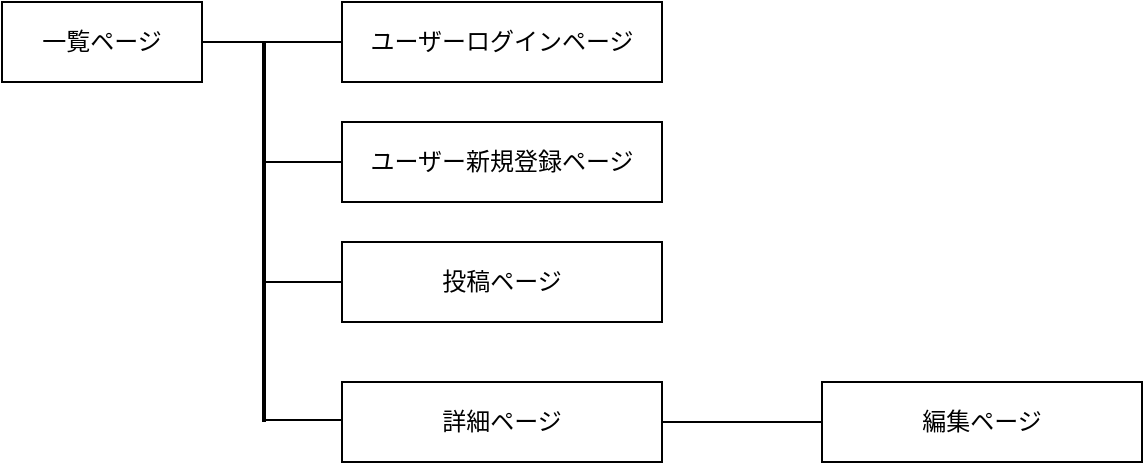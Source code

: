 <mxfile>
    <diagram id="UCNbY7tPHYeX1sSjyRKU" name="ページ1">
        <mxGraphModel dx="803" dy="631" grid="1" gridSize="10" guides="1" tooltips="1" connect="1" arrows="1" fold="1" page="1" pageScale="1" pageWidth="827" pageHeight="1169" math="0" shadow="0">
            <root>
                <mxCell id="0"/>
                <mxCell id="1" parent="0"/>
                <mxCell id="2" value="一覧ページ" style="whiteSpace=wrap;html=1;align=center;" vertex="1" parent="1">
                    <mxGeometry x="30" y="190" width="100" height="40" as="geometry"/>
                </mxCell>
                <mxCell id="3" value="ユーザーログインページ" style="whiteSpace=wrap;html=1;align=center;" vertex="1" parent="1">
                    <mxGeometry x="200" y="190" width="160" height="40" as="geometry"/>
                </mxCell>
                <mxCell id="4" value="ユーザー新規登録ページ" style="whiteSpace=wrap;html=1;align=center;" vertex="1" parent="1">
                    <mxGeometry x="200" y="250" width="160" height="40" as="geometry"/>
                </mxCell>
                <mxCell id="5" value="投稿ページ" style="whiteSpace=wrap;html=1;align=center;" vertex="1" parent="1">
                    <mxGeometry x="200" y="310" width="160" height="40" as="geometry"/>
                </mxCell>
                <mxCell id="6" value="詳細ページ" style="whiteSpace=wrap;html=1;align=center;" vertex="1" parent="1">
                    <mxGeometry x="200" y="380" width="160" height="40" as="geometry"/>
                </mxCell>
                <mxCell id="7" value="編集ページ" style="whiteSpace=wrap;html=1;align=center;" vertex="1" parent="1">
                    <mxGeometry x="440" y="380" width="160" height="40" as="geometry"/>
                </mxCell>
                <mxCell id="9" value="" style="line;strokeWidth=1;rotatable=0;dashed=0;labelPosition=right;align=left;verticalAlign=middle;spacingTop=0;spacingLeft=6;points=[];portConstraint=eastwest;" vertex="1" parent="1">
                    <mxGeometry x="130" y="205" width="70" height="10" as="geometry"/>
                </mxCell>
                <mxCell id="10" value="" style="line;strokeWidth=1;rotatable=0;dashed=0;labelPosition=right;align=left;verticalAlign=middle;spacingTop=0;spacingLeft=6;points=[];portConstraint=eastwest;" vertex="1" parent="1">
                    <mxGeometry x="160" y="265" width="40" height="10" as="geometry"/>
                </mxCell>
                <mxCell id="11" value="" style="line;strokeWidth=1;rotatable=0;dashed=0;labelPosition=right;align=left;verticalAlign=middle;spacingTop=0;spacingLeft=6;points=[];portConstraint=eastwest;" vertex="1" parent="1">
                    <mxGeometry x="160" y="325" width="40" height="10" as="geometry"/>
                </mxCell>
                <mxCell id="12" value="" style="line;strokeWidth=1;rotatable=0;dashed=0;labelPosition=right;align=left;verticalAlign=middle;spacingTop=0;spacingLeft=6;points=[];portConstraint=eastwest;" vertex="1" parent="1">
                    <mxGeometry x="160" y="394" width="40" height="10" as="geometry"/>
                </mxCell>
                <mxCell id="13" value="" style="line;strokeWidth=1;rotatable=0;dashed=0;labelPosition=right;align=left;verticalAlign=middle;spacingTop=0;spacingLeft=6;points=[];portConstraint=eastwest;" vertex="1" parent="1">
                    <mxGeometry x="360" y="395" width="80" height="10" as="geometry"/>
                </mxCell>
                <mxCell id="19" value="" style="line;strokeWidth=2;direction=south;html=1;" vertex="1" parent="1">
                    <mxGeometry x="156" y="210" width="10" height="190" as="geometry"/>
                </mxCell>
            </root>
        </mxGraphModel>
    </diagram>
</mxfile>